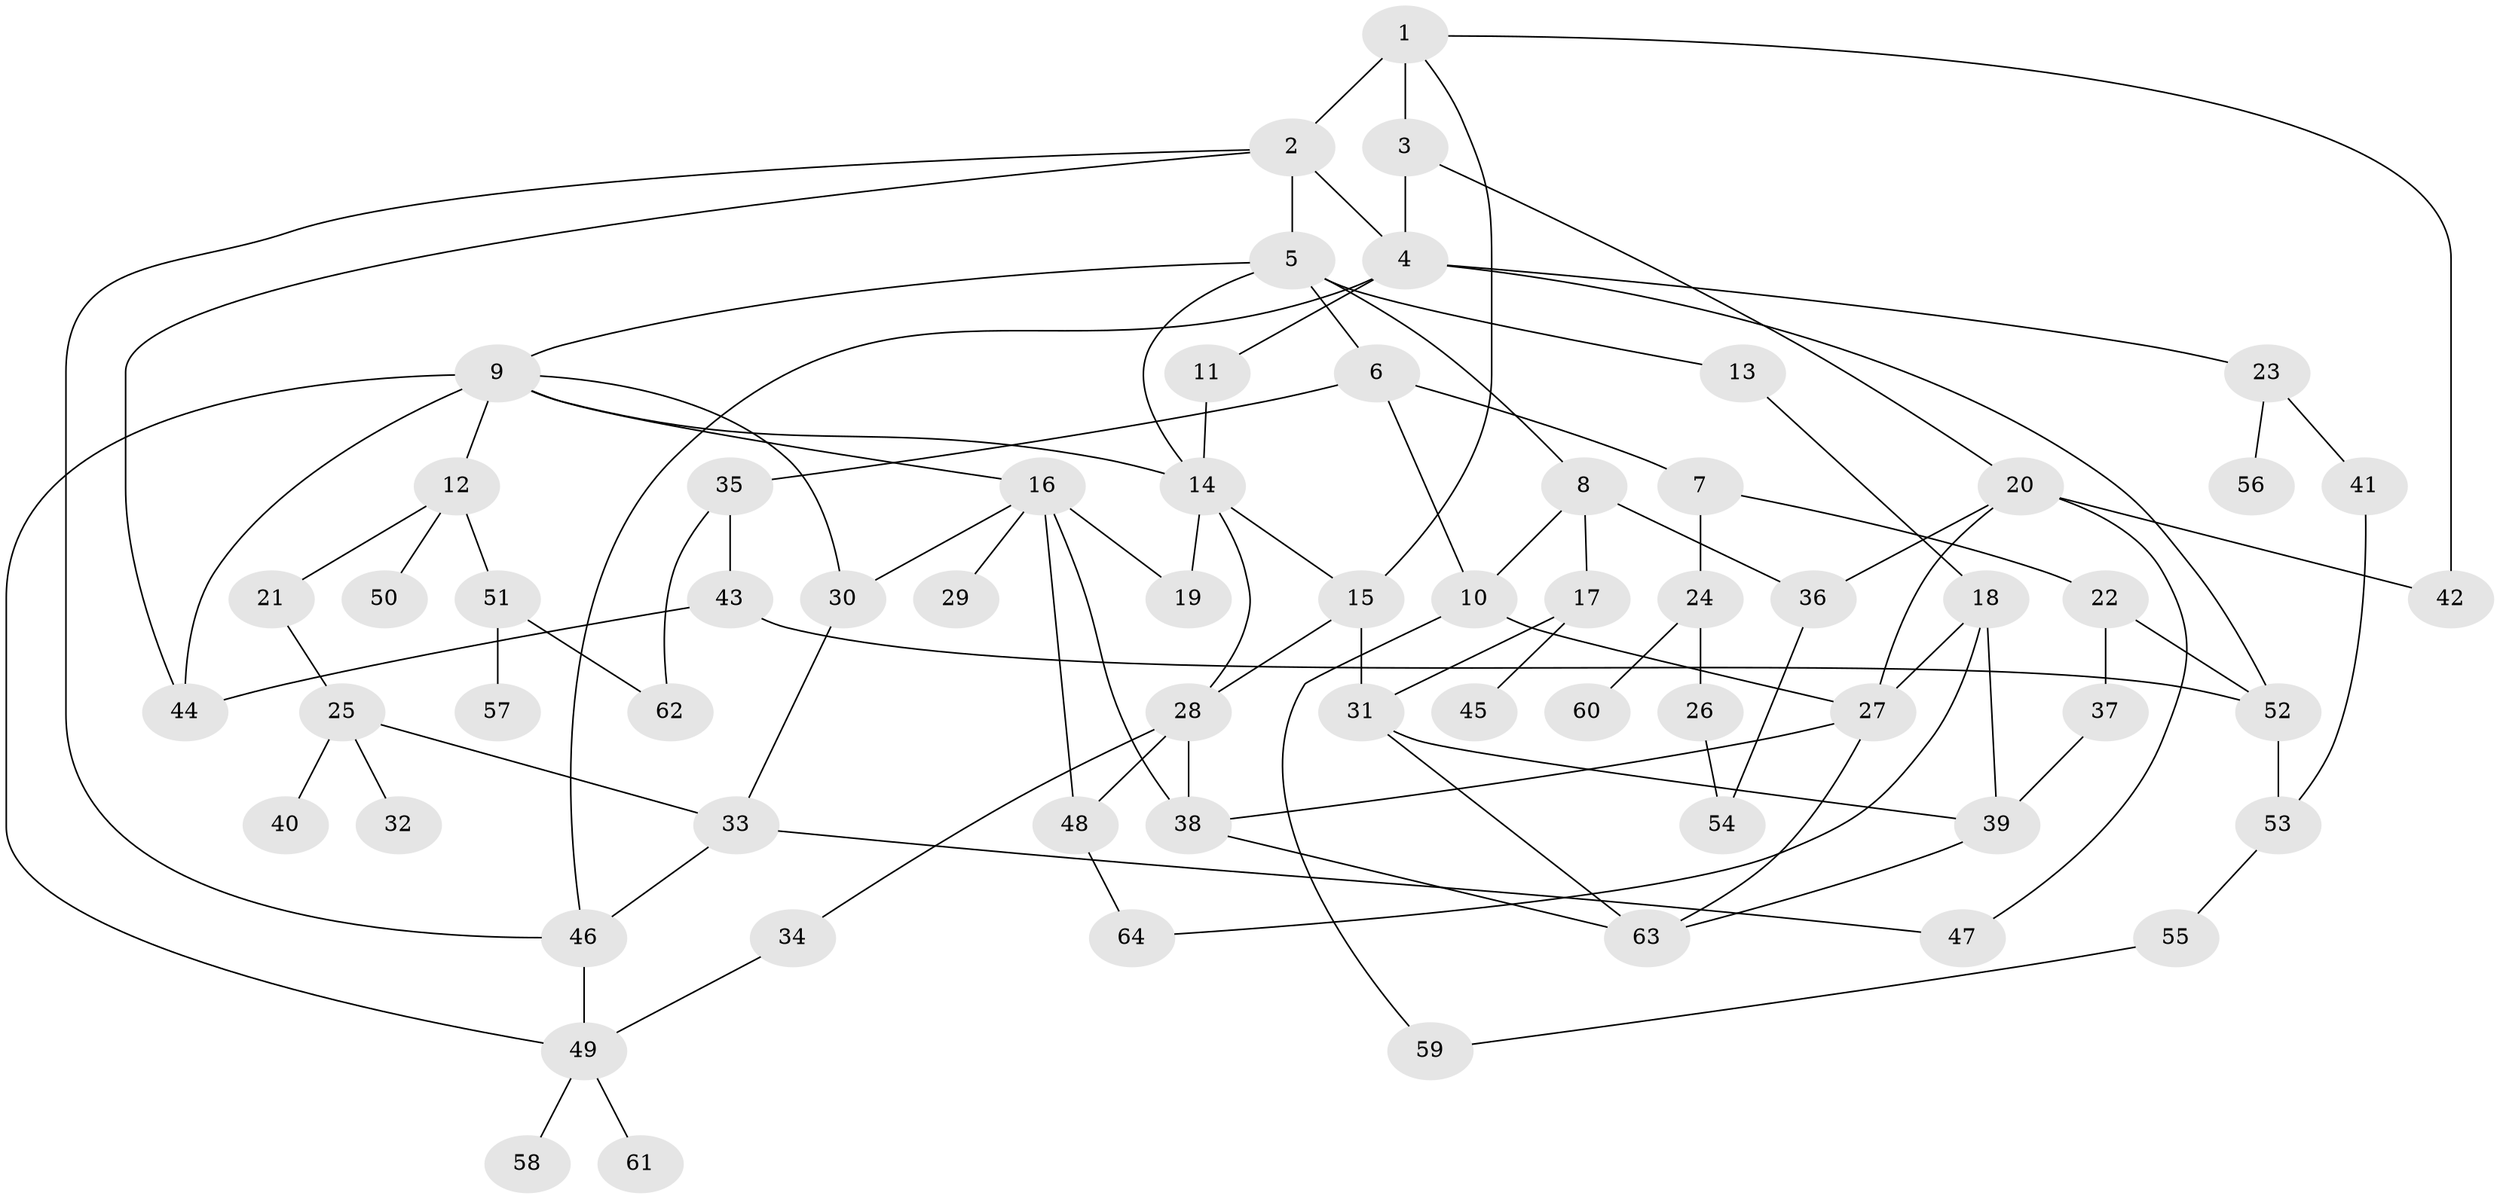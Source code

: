 // original degree distribution, {5: 0.0703125, 3: 0.1796875, 4: 0.15625, 7: 0.0234375, 2: 0.2890625, 1: 0.2734375, 6: 0.0078125}
// Generated by graph-tools (version 1.1) at 2025/34/03/09/25 02:34:34]
// undirected, 64 vertices, 99 edges
graph export_dot {
graph [start="1"]
  node [color=gray90,style=filled];
  1;
  2;
  3;
  4;
  5;
  6;
  7;
  8;
  9;
  10;
  11;
  12;
  13;
  14;
  15;
  16;
  17;
  18;
  19;
  20;
  21;
  22;
  23;
  24;
  25;
  26;
  27;
  28;
  29;
  30;
  31;
  32;
  33;
  34;
  35;
  36;
  37;
  38;
  39;
  40;
  41;
  42;
  43;
  44;
  45;
  46;
  47;
  48;
  49;
  50;
  51;
  52;
  53;
  54;
  55;
  56;
  57;
  58;
  59;
  60;
  61;
  62;
  63;
  64;
  1 -- 2 [weight=2.0];
  1 -- 3 [weight=1.0];
  1 -- 15 [weight=1.0];
  1 -- 42 [weight=1.0];
  2 -- 4 [weight=1.0];
  2 -- 5 [weight=1.0];
  2 -- 44 [weight=1.0];
  2 -- 46 [weight=1.0];
  3 -- 4 [weight=1.0];
  3 -- 20 [weight=1.0];
  4 -- 11 [weight=1.0];
  4 -- 23 [weight=1.0];
  4 -- 46 [weight=1.0];
  4 -- 52 [weight=1.0];
  5 -- 6 [weight=1.0];
  5 -- 8 [weight=1.0];
  5 -- 9 [weight=1.0];
  5 -- 13 [weight=1.0];
  5 -- 14 [weight=1.0];
  6 -- 7 [weight=1.0];
  6 -- 10 [weight=1.0];
  6 -- 35 [weight=1.0];
  7 -- 22 [weight=1.0];
  7 -- 24 [weight=1.0];
  8 -- 10 [weight=1.0];
  8 -- 17 [weight=1.0];
  8 -- 36 [weight=1.0];
  9 -- 12 [weight=1.0];
  9 -- 14 [weight=1.0];
  9 -- 16 [weight=1.0];
  9 -- 30 [weight=1.0];
  9 -- 44 [weight=1.0];
  9 -- 49 [weight=1.0];
  10 -- 27 [weight=1.0];
  10 -- 59 [weight=1.0];
  11 -- 14 [weight=1.0];
  12 -- 21 [weight=1.0];
  12 -- 50 [weight=1.0];
  12 -- 51 [weight=1.0];
  13 -- 18 [weight=1.0];
  14 -- 15 [weight=1.0];
  14 -- 19 [weight=1.0];
  14 -- 28 [weight=1.0];
  15 -- 28 [weight=1.0];
  15 -- 31 [weight=1.0];
  16 -- 19 [weight=2.0];
  16 -- 29 [weight=1.0];
  16 -- 30 [weight=1.0];
  16 -- 38 [weight=1.0];
  16 -- 48 [weight=1.0];
  17 -- 31 [weight=1.0];
  17 -- 45 [weight=1.0];
  18 -- 27 [weight=1.0];
  18 -- 39 [weight=1.0];
  18 -- 64 [weight=1.0];
  20 -- 27 [weight=1.0];
  20 -- 36 [weight=2.0];
  20 -- 42 [weight=1.0];
  20 -- 47 [weight=1.0];
  21 -- 25 [weight=1.0];
  22 -- 37 [weight=1.0];
  22 -- 52 [weight=1.0];
  23 -- 41 [weight=1.0];
  23 -- 56 [weight=1.0];
  24 -- 26 [weight=1.0];
  24 -- 60 [weight=1.0];
  25 -- 32 [weight=1.0];
  25 -- 33 [weight=1.0];
  25 -- 40 [weight=1.0];
  26 -- 54 [weight=1.0];
  27 -- 38 [weight=1.0];
  27 -- 63 [weight=1.0];
  28 -- 34 [weight=1.0];
  28 -- 38 [weight=1.0];
  28 -- 48 [weight=1.0];
  30 -- 33 [weight=1.0];
  31 -- 39 [weight=2.0];
  31 -- 63 [weight=1.0];
  33 -- 46 [weight=1.0];
  33 -- 47 [weight=1.0];
  34 -- 49 [weight=1.0];
  35 -- 43 [weight=1.0];
  35 -- 62 [weight=1.0];
  36 -- 54 [weight=1.0];
  37 -- 39 [weight=1.0];
  38 -- 63 [weight=1.0];
  39 -- 63 [weight=1.0];
  41 -- 53 [weight=1.0];
  43 -- 44 [weight=1.0];
  43 -- 52 [weight=1.0];
  46 -- 49 [weight=1.0];
  48 -- 64 [weight=1.0];
  49 -- 58 [weight=1.0];
  49 -- 61 [weight=1.0];
  51 -- 57 [weight=1.0];
  51 -- 62 [weight=1.0];
  52 -- 53 [weight=1.0];
  53 -- 55 [weight=1.0];
  55 -- 59 [weight=1.0];
}
